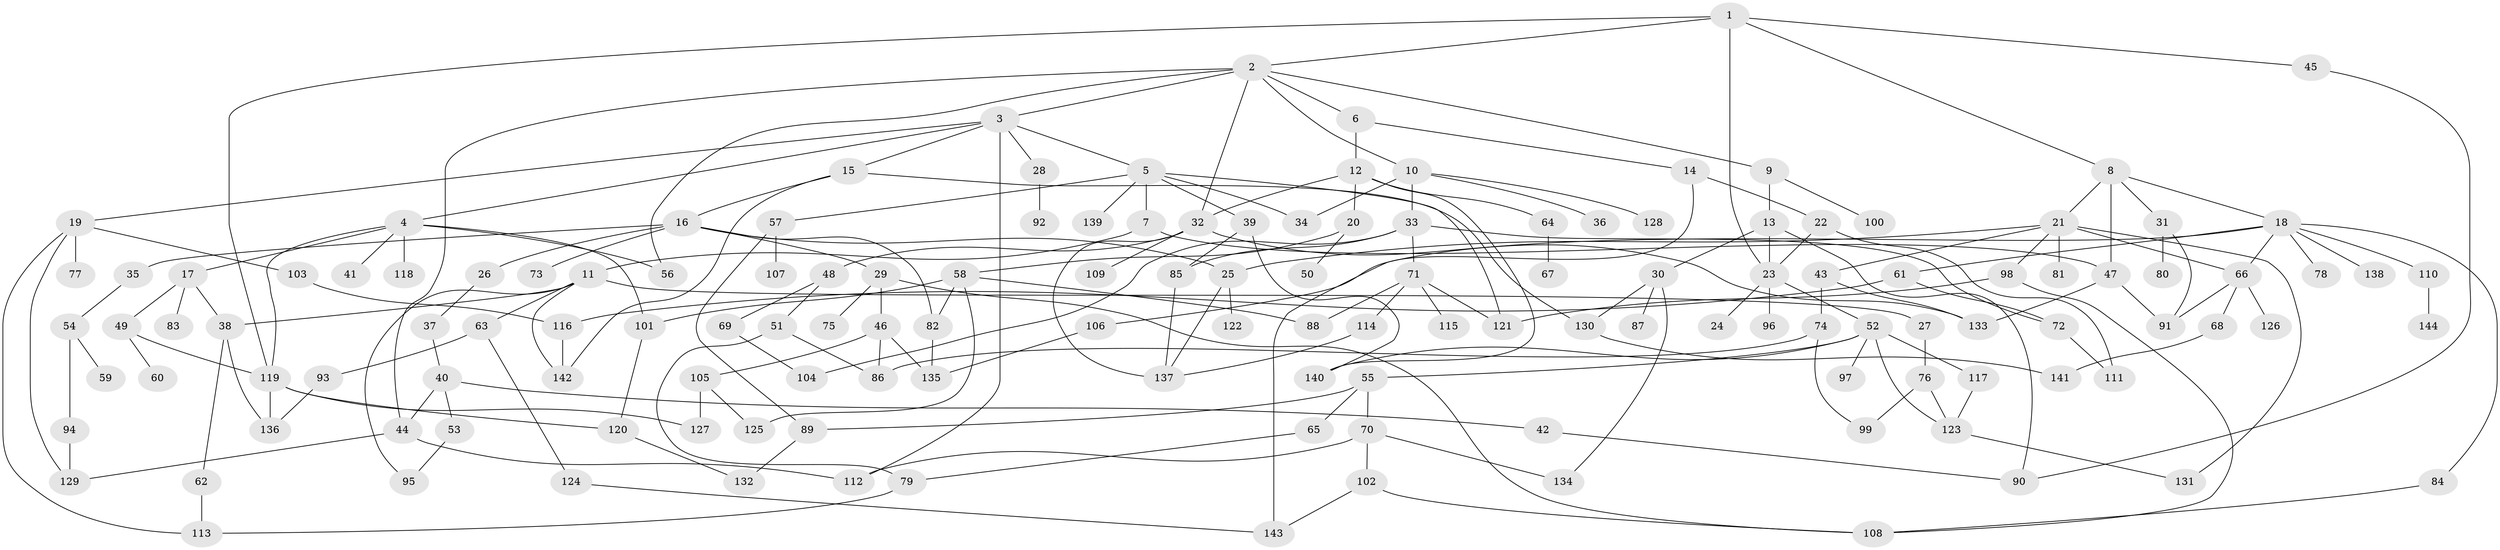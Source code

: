 // Generated by graph-tools (version 1.1) at 2025/34/03/09/25 02:34:19]
// undirected, 144 vertices, 209 edges
graph export_dot {
graph [start="1"]
  node [color=gray90,style=filled];
  1;
  2;
  3;
  4;
  5;
  6;
  7;
  8;
  9;
  10;
  11;
  12;
  13;
  14;
  15;
  16;
  17;
  18;
  19;
  20;
  21;
  22;
  23;
  24;
  25;
  26;
  27;
  28;
  29;
  30;
  31;
  32;
  33;
  34;
  35;
  36;
  37;
  38;
  39;
  40;
  41;
  42;
  43;
  44;
  45;
  46;
  47;
  48;
  49;
  50;
  51;
  52;
  53;
  54;
  55;
  56;
  57;
  58;
  59;
  60;
  61;
  62;
  63;
  64;
  65;
  66;
  67;
  68;
  69;
  70;
  71;
  72;
  73;
  74;
  75;
  76;
  77;
  78;
  79;
  80;
  81;
  82;
  83;
  84;
  85;
  86;
  87;
  88;
  89;
  90;
  91;
  92;
  93;
  94;
  95;
  96;
  97;
  98;
  99;
  100;
  101;
  102;
  103;
  104;
  105;
  106;
  107;
  108;
  109;
  110;
  111;
  112;
  113;
  114;
  115;
  116;
  117;
  118;
  119;
  120;
  121;
  122;
  123;
  124;
  125;
  126;
  127;
  128;
  129;
  130;
  131;
  132;
  133;
  134;
  135;
  136;
  137;
  138;
  139;
  140;
  141;
  142;
  143;
  144;
  1 -- 2;
  1 -- 8;
  1 -- 23;
  1 -- 45;
  1 -- 119;
  2 -- 3;
  2 -- 6;
  2 -- 9;
  2 -- 10;
  2 -- 56;
  2 -- 44;
  2 -- 32;
  3 -- 4;
  3 -- 5;
  3 -- 15;
  3 -- 19;
  3 -- 28;
  3 -- 112;
  4 -- 17;
  4 -- 41;
  4 -- 101;
  4 -- 118;
  4 -- 56;
  4 -- 119;
  5 -- 7;
  5 -- 34;
  5 -- 39;
  5 -- 57;
  5 -- 139;
  5 -- 121;
  6 -- 12;
  6 -- 14;
  7 -- 11;
  7 -- 47;
  8 -- 18;
  8 -- 21;
  8 -- 31;
  8 -- 47;
  9 -- 13;
  9 -- 100;
  10 -- 33;
  10 -- 36;
  10 -- 128;
  10 -- 34;
  11 -- 27;
  11 -- 63;
  11 -- 95;
  11 -- 142;
  11 -- 38;
  12 -- 20;
  12 -- 32;
  12 -- 64;
  12 -- 140;
  13 -- 30;
  13 -- 23;
  13 -- 90;
  14 -- 22;
  14 -- 143;
  15 -- 16;
  15 -- 130;
  15 -- 142;
  16 -- 26;
  16 -- 29;
  16 -- 35;
  16 -- 73;
  16 -- 25;
  16 -- 82;
  17 -- 38;
  17 -- 49;
  17 -- 83;
  18 -- 61;
  18 -- 78;
  18 -- 84;
  18 -- 106;
  18 -- 110;
  18 -- 138;
  18 -- 66;
  19 -- 77;
  19 -- 103;
  19 -- 113;
  19 -- 129;
  20 -- 50;
  20 -- 58;
  21 -- 25;
  21 -- 43;
  21 -- 66;
  21 -- 81;
  21 -- 98;
  21 -- 131;
  22 -- 111;
  22 -- 23;
  23 -- 24;
  23 -- 52;
  23 -- 96;
  25 -- 122;
  25 -- 137;
  26 -- 37;
  27 -- 76;
  28 -- 92;
  29 -- 46;
  29 -- 75;
  29 -- 108;
  30 -- 87;
  30 -- 130;
  30 -- 134;
  31 -- 80;
  31 -- 91;
  32 -- 48;
  32 -- 109;
  32 -- 137;
  32 -- 133;
  33 -- 71;
  33 -- 85;
  33 -- 104;
  33 -- 72;
  35 -- 54;
  37 -- 40;
  38 -- 62;
  38 -- 136;
  39 -- 140;
  39 -- 85;
  40 -- 42;
  40 -- 44;
  40 -- 53;
  42 -- 90;
  43 -- 74;
  43 -- 133;
  44 -- 112;
  44 -- 129;
  45 -- 90;
  46 -- 86;
  46 -- 105;
  46 -- 135;
  47 -- 133;
  47 -- 91;
  48 -- 51;
  48 -- 69;
  49 -- 60;
  49 -- 119;
  51 -- 79;
  51 -- 86;
  52 -- 55;
  52 -- 97;
  52 -- 117;
  52 -- 123;
  52 -- 140;
  53 -- 95;
  54 -- 59;
  54 -- 94;
  55 -- 65;
  55 -- 70;
  55 -- 89;
  57 -- 107;
  57 -- 89;
  58 -- 82;
  58 -- 125;
  58 -- 101;
  58 -- 88;
  61 -- 72;
  61 -- 116;
  62 -- 113;
  63 -- 93;
  63 -- 124;
  64 -- 67;
  65 -- 79;
  66 -- 68;
  66 -- 126;
  66 -- 91;
  68 -- 141;
  69 -- 104;
  70 -- 102;
  70 -- 112;
  70 -- 134;
  71 -- 88;
  71 -- 114;
  71 -- 115;
  71 -- 121;
  72 -- 111;
  74 -- 99;
  74 -- 86;
  76 -- 123;
  76 -- 99;
  79 -- 113;
  82 -- 135;
  84 -- 108;
  85 -- 137;
  89 -- 132;
  93 -- 136;
  94 -- 129;
  98 -- 121;
  98 -- 108;
  101 -- 120;
  102 -- 143;
  102 -- 108;
  103 -- 116;
  105 -- 127;
  105 -- 125;
  106 -- 135;
  110 -- 144;
  114 -- 137;
  116 -- 142;
  117 -- 123;
  119 -- 120;
  119 -- 127;
  119 -- 136;
  120 -- 132;
  123 -- 131;
  124 -- 143;
  130 -- 141;
}
